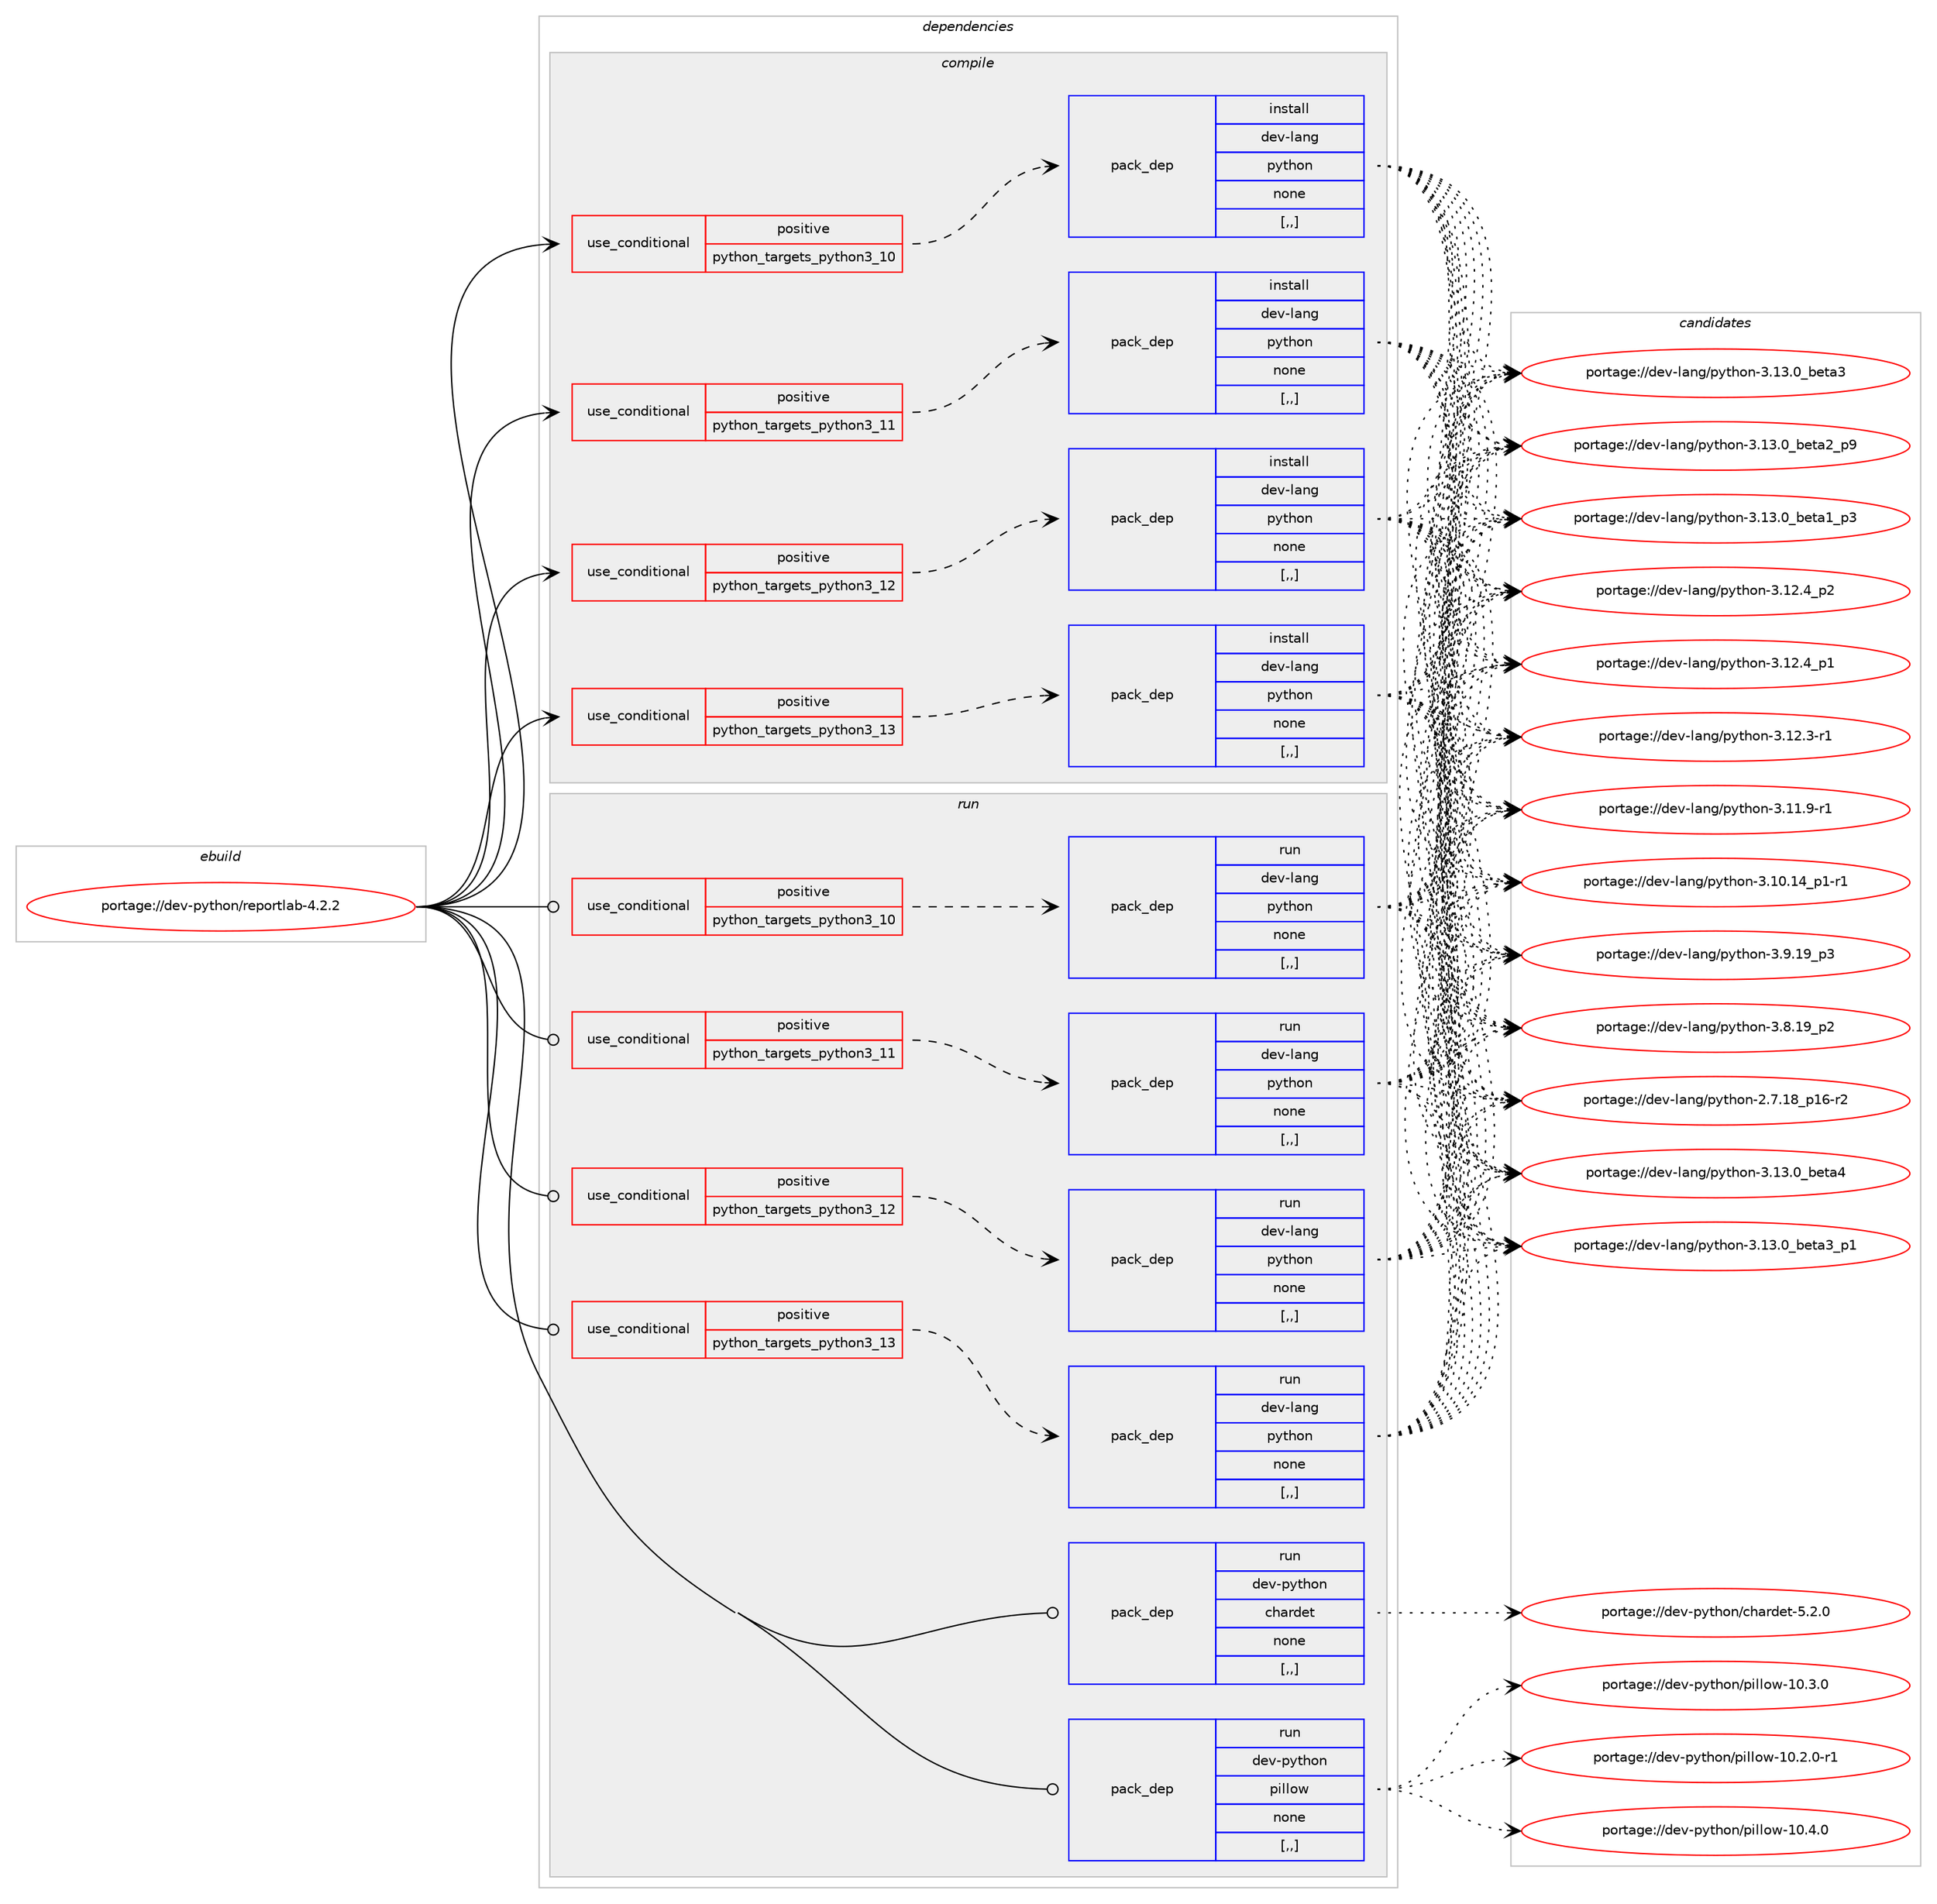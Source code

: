 digraph prolog {

# *************
# Graph options
# *************

newrank=true;
concentrate=true;
compound=true;
graph [rankdir=LR,fontname=Helvetica,fontsize=10,ranksep=1.5];#, ranksep=2.5, nodesep=0.2];
edge  [arrowhead=vee];
node  [fontname=Helvetica,fontsize=10];

# **********
# The ebuild
# **********

subgraph cluster_leftcol {
color=gray;
label=<<i>ebuild</i>>;
id [label="portage://dev-python/reportlab-4.2.2", color=red, width=4, href="../dev-python/reportlab-4.2.2.svg"];
}

# ****************
# The dependencies
# ****************

subgraph cluster_midcol {
color=gray;
label=<<i>dependencies</i>>;
subgraph cluster_compile {
fillcolor="#eeeeee";
style=filled;
label=<<i>compile</i>>;
subgraph cond39019 {
dependency162043 [label=<<TABLE BORDER="0" CELLBORDER="1" CELLSPACING="0" CELLPADDING="4"><TR><TD ROWSPAN="3" CELLPADDING="10">use_conditional</TD></TR><TR><TD>positive</TD></TR><TR><TD>python_targets_python3_10</TD></TR></TABLE>>, shape=none, color=red];
subgraph pack121752 {
dependency162044 [label=<<TABLE BORDER="0" CELLBORDER="1" CELLSPACING="0" CELLPADDING="4" WIDTH="220"><TR><TD ROWSPAN="6" CELLPADDING="30">pack_dep</TD></TR><TR><TD WIDTH="110">install</TD></TR><TR><TD>dev-lang</TD></TR><TR><TD>python</TD></TR><TR><TD>none</TD></TR><TR><TD>[,,]</TD></TR></TABLE>>, shape=none, color=blue];
}
dependency162043:e -> dependency162044:w [weight=20,style="dashed",arrowhead="vee"];
}
id:e -> dependency162043:w [weight=20,style="solid",arrowhead="vee"];
subgraph cond39020 {
dependency162045 [label=<<TABLE BORDER="0" CELLBORDER="1" CELLSPACING="0" CELLPADDING="4"><TR><TD ROWSPAN="3" CELLPADDING="10">use_conditional</TD></TR><TR><TD>positive</TD></TR><TR><TD>python_targets_python3_11</TD></TR></TABLE>>, shape=none, color=red];
subgraph pack121753 {
dependency162046 [label=<<TABLE BORDER="0" CELLBORDER="1" CELLSPACING="0" CELLPADDING="4" WIDTH="220"><TR><TD ROWSPAN="6" CELLPADDING="30">pack_dep</TD></TR><TR><TD WIDTH="110">install</TD></TR><TR><TD>dev-lang</TD></TR><TR><TD>python</TD></TR><TR><TD>none</TD></TR><TR><TD>[,,]</TD></TR></TABLE>>, shape=none, color=blue];
}
dependency162045:e -> dependency162046:w [weight=20,style="dashed",arrowhead="vee"];
}
id:e -> dependency162045:w [weight=20,style="solid",arrowhead="vee"];
subgraph cond39021 {
dependency162047 [label=<<TABLE BORDER="0" CELLBORDER="1" CELLSPACING="0" CELLPADDING="4"><TR><TD ROWSPAN="3" CELLPADDING="10">use_conditional</TD></TR><TR><TD>positive</TD></TR><TR><TD>python_targets_python3_12</TD></TR></TABLE>>, shape=none, color=red];
subgraph pack121754 {
dependency162048 [label=<<TABLE BORDER="0" CELLBORDER="1" CELLSPACING="0" CELLPADDING="4" WIDTH="220"><TR><TD ROWSPAN="6" CELLPADDING="30">pack_dep</TD></TR><TR><TD WIDTH="110">install</TD></TR><TR><TD>dev-lang</TD></TR><TR><TD>python</TD></TR><TR><TD>none</TD></TR><TR><TD>[,,]</TD></TR></TABLE>>, shape=none, color=blue];
}
dependency162047:e -> dependency162048:w [weight=20,style="dashed",arrowhead="vee"];
}
id:e -> dependency162047:w [weight=20,style="solid",arrowhead="vee"];
subgraph cond39022 {
dependency162049 [label=<<TABLE BORDER="0" CELLBORDER="1" CELLSPACING="0" CELLPADDING="4"><TR><TD ROWSPAN="3" CELLPADDING="10">use_conditional</TD></TR><TR><TD>positive</TD></TR><TR><TD>python_targets_python3_13</TD></TR></TABLE>>, shape=none, color=red];
subgraph pack121755 {
dependency162050 [label=<<TABLE BORDER="0" CELLBORDER="1" CELLSPACING="0" CELLPADDING="4" WIDTH="220"><TR><TD ROWSPAN="6" CELLPADDING="30">pack_dep</TD></TR><TR><TD WIDTH="110">install</TD></TR><TR><TD>dev-lang</TD></TR><TR><TD>python</TD></TR><TR><TD>none</TD></TR><TR><TD>[,,]</TD></TR></TABLE>>, shape=none, color=blue];
}
dependency162049:e -> dependency162050:w [weight=20,style="dashed",arrowhead="vee"];
}
id:e -> dependency162049:w [weight=20,style="solid",arrowhead="vee"];
}
subgraph cluster_compileandrun {
fillcolor="#eeeeee";
style=filled;
label=<<i>compile and run</i>>;
}
subgraph cluster_run {
fillcolor="#eeeeee";
style=filled;
label=<<i>run</i>>;
subgraph cond39023 {
dependency162051 [label=<<TABLE BORDER="0" CELLBORDER="1" CELLSPACING="0" CELLPADDING="4"><TR><TD ROWSPAN="3" CELLPADDING="10">use_conditional</TD></TR><TR><TD>positive</TD></TR><TR><TD>python_targets_python3_10</TD></TR></TABLE>>, shape=none, color=red];
subgraph pack121756 {
dependency162052 [label=<<TABLE BORDER="0" CELLBORDER="1" CELLSPACING="0" CELLPADDING="4" WIDTH="220"><TR><TD ROWSPAN="6" CELLPADDING="30">pack_dep</TD></TR><TR><TD WIDTH="110">run</TD></TR><TR><TD>dev-lang</TD></TR><TR><TD>python</TD></TR><TR><TD>none</TD></TR><TR><TD>[,,]</TD></TR></TABLE>>, shape=none, color=blue];
}
dependency162051:e -> dependency162052:w [weight=20,style="dashed",arrowhead="vee"];
}
id:e -> dependency162051:w [weight=20,style="solid",arrowhead="odot"];
subgraph cond39024 {
dependency162053 [label=<<TABLE BORDER="0" CELLBORDER="1" CELLSPACING="0" CELLPADDING="4"><TR><TD ROWSPAN="3" CELLPADDING="10">use_conditional</TD></TR><TR><TD>positive</TD></TR><TR><TD>python_targets_python3_11</TD></TR></TABLE>>, shape=none, color=red];
subgraph pack121757 {
dependency162054 [label=<<TABLE BORDER="0" CELLBORDER="1" CELLSPACING="0" CELLPADDING="4" WIDTH="220"><TR><TD ROWSPAN="6" CELLPADDING="30">pack_dep</TD></TR><TR><TD WIDTH="110">run</TD></TR><TR><TD>dev-lang</TD></TR><TR><TD>python</TD></TR><TR><TD>none</TD></TR><TR><TD>[,,]</TD></TR></TABLE>>, shape=none, color=blue];
}
dependency162053:e -> dependency162054:w [weight=20,style="dashed",arrowhead="vee"];
}
id:e -> dependency162053:w [weight=20,style="solid",arrowhead="odot"];
subgraph cond39025 {
dependency162055 [label=<<TABLE BORDER="0" CELLBORDER="1" CELLSPACING="0" CELLPADDING="4"><TR><TD ROWSPAN="3" CELLPADDING="10">use_conditional</TD></TR><TR><TD>positive</TD></TR><TR><TD>python_targets_python3_12</TD></TR></TABLE>>, shape=none, color=red];
subgraph pack121758 {
dependency162056 [label=<<TABLE BORDER="0" CELLBORDER="1" CELLSPACING="0" CELLPADDING="4" WIDTH="220"><TR><TD ROWSPAN="6" CELLPADDING="30">pack_dep</TD></TR><TR><TD WIDTH="110">run</TD></TR><TR><TD>dev-lang</TD></TR><TR><TD>python</TD></TR><TR><TD>none</TD></TR><TR><TD>[,,]</TD></TR></TABLE>>, shape=none, color=blue];
}
dependency162055:e -> dependency162056:w [weight=20,style="dashed",arrowhead="vee"];
}
id:e -> dependency162055:w [weight=20,style="solid",arrowhead="odot"];
subgraph cond39026 {
dependency162057 [label=<<TABLE BORDER="0" CELLBORDER="1" CELLSPACING="0" CELLPADDING="4"><TR><TD ROWSPAN="3" CELLPADDING="10">use_conditional</TD></TR><TR><TD>positive</TD></TR><TR><TD>python_targets_python3_13</TD></TR></TABLE>>, shape=none, color=red];
subgraph pack121759 {
dependency162058 [label=<<TABLE BORDER="0" CELLBORDER="1" CELLSPACING="0" CELLPADDING="4" WIDTH="220"><TR><TD ROWSPAN="6" CELLPADDING="30">pack_dep</TD></TR><TR><TD WIDTH="110">run</TD></TR><TR><TD>dev-lang</TD></TR><TR><TD>python</TD></TR><TR><TD>none</TD></TR><TR><TD>[,,]</TD></TR></TABLE>>, shape=none, color=blue];
}
dependency162057:e -> dependency162058:w [weight=20,style="dashed",arrowhead="vee"];
}
id:e -> dependency162057:w [weight=20,style="solid",arrowhead="odot"];
subgraph pack121760 {
dependency162059 [label=<<TABLE BORDER="0" CELLBORDER="1" CELLSPACING="0" CELLPADDING="4" WIDTH="220"><TR><TD ROWSPAN="6" CELLPADDING="30">pack_dep</TD></TR><TR><TD WIDTH="110">run</TD></TR><TR><TD>dev-python</TD></TR><TR><TD>chardet</TD></TR><TR><TD>none</TD></TR><TR><TD>[,,]</TD></TR></TABLE>>, shape=none, color=blue];
}
id:e -> dependency162059:w [weight=20,style="solid",arrowhead="odot"];
subgraph pack121761 {
dependency162060 [label=<<TABLE BORDER="0" CELLBORDER="1" CELLSPACING="0" CELLPADDING="4" WIDTH="220"><TR><TD ROWSPAN="6" CELLPADDING="30">pack_dep</TD></TR><TR><TD WIDTH="110">run</TD></TR><TR><TD>dev-python</TD></TR><TR><TD>pillow</TD></TR><TR><TD>none</TD></TR><TR><TD>[,,]</TD></TR></TABLE>>, shape=none, color=blue];
}
id:e -> dependency162060:w [weight=20,style="solid",arrowhead="odot"];
}
}

# **************
# The candidates
# **************

subgraph cluster_choices {
rank=same;
color=gray;
label=<<i>candidates</i>>;

subgraph choice121752 {
color=black;
nodesep=1;
choice1001011184510897110103471121211161041111104551464951464895981011169752 [label="portage://dev-lang/python-3.13.0_beta4", color=red, width=4,href="../dev-lang/python-3.13.0_beta4.svg"];
choice10010111845108971101034711212111610411111045514649514648959810111697519511249 [label="portage://dev-lang/python-3.13.0_beta3_p1", color=red, width=4,href="../dev-lang/python-3.13.0_beta3_p1.svg"];
choice1001011184510897110103471121211161041111104551464951464895981011169751 [label="portage://dev-lang/python-3.13.0_beta3", color=red, width=4,href="../dev-lang/python-3.13.0_beta3.svg"];
choice10010111845108971101034711212111610411111045514649514648959810111697509511257 [label="portage://dev-lang/python-3.13.0_beta2_p9", color=red, width=4,href="../dev-lang/python-3.13.0_beta2_p9.svg"];
choice10010111845108971101034711212111610411111045514649514648959810111697499511251 [label="portage://dev-lang/python-3.13.0_beta1_p3", color=red, width=4,href="../dev-lang/python-3.13.0_beta1_p3.svg"];
choice100101118451089711010347112121116104111110455146495046529511250 [label="portage://dev-lang/python-3.12.4_p2", color=red, width=4,href="../dev-lang/python-3.12.4_p2.svg"];
choice100101118451089711010347112121116104111110455146495046529511249 [label="portage://dev-lang/python-3.12.4_p1", color=red, width=4,href="../dev-lang/python-3.12.4_p1.svg"];
choice100101118451089711010347112121116104111110455146495046514511449 [label="portage://dev-lang/python-3.12.3-r1", color=red, width=4,href="../dev-lang/python-3.12.3-r1.svg"];
choice100101118451089711010347112121116104111110455146494946574511449 [label="portage://dev-lang/python-3.11.9-r1", color=red, width=4,href="../dev-lang/python-3.11.9-r1.svg"];
choice100101118451089711010347112121116104111110455146494846495295112494511449 [label="portage://dev-lang/python-3.10.14_p1-r1", color=red, width=4,href="../dev-lang/python-3.10.14_p1-r1.svg"];
choice100101118451089711010347112121116104111110455146574649579511251 [label="portage://dev-lang/python-3.9.19_p3", color=red, width=4,href="../dev-lang/python-3.9.19_p3.svg"];
choice100101118451089711010347112121116104111110455146564649579511250 [label="portage://dev-lang/python-3.8.19_p2", color=red, width=4,href="../dev-lang/python-3.8.19_p2.svg"];
choice100101118451089711010347112121116104111110455046554649569511249544511450 [label="portage://dev-lang/python-2.7.18_p16-r2", color=red, width=4,href="../dev-lang/python-2.7.18_p16-r2.svg"];
dependency162044:e -> choice1001011184510897110103471121211161041111104551464951464895981011169752:w [style=dotted,weight="100"];
dependency162044:e -> choice10010111845108971101034711212111610411111045514649514648959810111697519511249:w [style=dotted,weight="100"];
dependency162044:e -> choice1001011184510897110103471121211161041111104551464951464895981011169751:w [style=dotted,weight="100"];
dependency162044:e -> choice10010111845108971101034711212111610411111045514649514648959810111697509511257:w [style=dotted,weight="100"];
dependency162044:e -> choice10010111845108971101034711212111610411111045514649514648959810111697499511251:w [style=dotted,weight="100"];
dependency162044:e -> choice100101118451089711010347112121116104111110455146495046529511250:w [style=dotted,weight="100"];
dependency162044:e -> choice100101118451089711010347112121116104111110455146495046529511249:w [style=dotted,weight="100"];
dependency162044:e -> choice100101118451089711010347112121116104111110455146495046514511449:w [style=dotted,weight="100"];
dependency162044:e -> choice100101118451089711010347112121116104111110455146494946574511449:w [style=dotted,weight="100"];
dependency162044:e -> choice100101118451089711010347112121116104111110455146494846495295112494511449:w [style=dotted,weight="100"];
dependency162044:e -> choice100101118451089711010347112121116104111110455146574649579511251:w [style=dotted,weight="100"];
dependency162044:e -> choice100101118451089711010347112121116104111110455146564649579511250:w [style=dotted,weight="100"];
dependency162044:e -> choice100101118451089711010347112121116104111110455046554649569511249544511450:w [style=dotted,weight="100"];
}
subgraph choice121753 {
color=black;
nodesep=1;
choice1001011184510897110103471121211161041111104551464951464895981011169752 [label="portage://dev-lang/python-3.13.0_beta4", color=red, width=4,href="../dev-lang/python-3.13.0_beta4.svg"];
choice10010111845108971101034711212111610411111045514649514648959810111697519511249 [label="portage://dev-lang/python-3.13.0_beta3_p1", color=red, width=4,href="../dev-lang/python-3.13.0_beta3_p1.svg"];
choice1001011184510897110103471121211161041111104551464951464895981011169751 [label="portage://dev-lang/python-3.13.0_beta3", color=red, width=4,href="../dev-lang/python-3.13.0_beta3.svg"];
choice10010111845108971101034711212111610411111045514649514648959810111697509511257 [label="portage://dev-lang/python-3.13.0_beta2_p9", color=red, width=4,href="../dev-lang/python-3.13.0_beta2_p9.svg"];
choice10010111845108971101034711212111610411111045514649514648959810111697499511251 [label="portage://dev-lang/python-3.13.0_beta1_p3", color=red, width=4,href="../dev-lang/python-3.13.0_beta1_p3.svg"];
choice100101118451089711010347112121116104111110455146495046529511250 [label="portage://dev-lang/python-3.12.4_p2", color=red, width=4,href="../dev-lang/python-3.12.4_p2.svg"];
choice100101118451089711010347112121116104111110455146495046529511249 [label="portage://dev-lang/python-3.12.4_p1", color=red, width=4,href="../dev-lang/python-3.12.4_p1.svg"];
choice100101118451089711010347112121116104111110455146495046514511449 [label="portage://dev-lang/python-3.12.3-r1", color=red, width=4,href="../dev-lang/python-3.12.3-r1.svg"];
choice100101118451089711010347112121116104111110455146494946574511449 [label="portage://dev-lang/python-3.11.9-r1", color=red, width=4,href="../dev-lang/python-3.11.9-r1.svg"];
choice100101118451089711010347112121116104111110455146494846495295112494511449 [label="portage://dev-lang/python-3.10.14_p1-r1", color=red, width=4,href="../dev-lang/python-3.10.14_p1-r1.svg"];
choice100101118451089711010347112121116104111110455146574649579511251 [label="portage://dev-lang/python-3.9.19_p3", color=red, width=4,href="../dev-lang/python-3.9.19_p3.svg"];
choice100101118451089711010347112121116104111110455146564649579511250 [label="portage://dev-lang/python-3.8.19_p2", color=red, width=4,href="../dev-lang/python-3.8.19_p2.svg"];
choice100101118451089711010347112121116104111110455046554649569511249544511450 [label="portage://dev-lang/python-2.7.18_p16-r2", color=red, width=4,href="../dev-lang/python-2.7.18_p16-r2.svg"];
dependency162046:e -> choice1001011184510897110103471121211161041111104551464951464895981011169752:w [style=dotted,weight="100"];
dependency162046:e -> choice10010111845108971101034711212111610411111045514649514648959810111697519511249:w [style=dotted,weight="100"];
dependency162046:e -> choice1001011184510897110103471121211161041111104551464951464895981011169751:w [style=dotted,weight="100"];
dependency162046:e -> choice10010111845108971101034711212111610411111045514649514648959810111697509511257:w [style=dotted,weight="100"];
dependency162046:e -> choice10010111845108971101034711212111610411111045514649514648959810111697499511251:w [style=dotted,weight="100"];
dependency162046:e -> choice100101118451089711010347112121116104111110455146495046529511250:w [style=dotted,weight="100"];
dependency162046:e -> choice100101118451089711010347112121116104111110455146495046529511249:w [style=dotted,weight="100"];
dependency162046:e -> choice100101118451089711010347112121116104111110455146495046514511449:w [style=dotted,weight="100"];
dependency162046:e -> choice100101118451089711010347112121116104111110455146494946574511449:w [style=dotted,weight="100"];
dependency162046:e -> choice100101118451089711010347112121116104111110455146494846495295112494511449:w [style=dotted,weight="100"];
dependency162046:e -> choice100101118451089711010347112121116104111110455146574649579511251:w [style=dotted,weight="100"];
dependency162046:e -> choice100101118451089711010347112121116104111110455146564649579511250:w [style=dotted,weight="100"];
dependency162046:e -> choice100101118451089711010347112121116104111110455046554649569511249544511450:w [style=dotted,weight="100"];
}
subgraph choice121754 {
color=black;
nodesep=1;
choice1001011184510897110103471121211161041111104551464951464895981011169752 [label="portage://dev-lang/python-3.13.0_beta4", color=red, width=4,href="../dev-lang/python-3.13.0_beta4.svg"];
choice10010111845108971101034711212111610411111045514649514648959810111697519511249 [label="portage://dev-lang/python-3.13.0_beta3_p1", color=red, width=4,href="../dev-lang/python-3.13.0_beta3_p1.svg"];
choice1001011184510897110103471121211161041111104551464951464895981011169751 [label="portage://dev-lang/python-3.13.0_beta3", color=red, width=4,href="../dev-lang/python-3.13.0_beta3.svg"];
choice10010111845108971101034711212111610411111045514649514648959810111697509511257 [label="portage://dev-lang/python-3.13.0_beta2_p9", color=red, width=4,href="../dev-lang/python-3.13.0_beta2_p9.svg"];
choice10010111845108971101034711212111610411111045514649514648959810111697499511251 [label="portage://dev-lang/python-3.13.0_beta1_p3", color=red, width=4,href="../dev-lang/python-3.13.0_beta1_p3.svg"];
choice100101118451089711010347112121116104111110455146495046529511250 [label="portage://dev-lang/python-3.12.4_p2", color=red, width=4,href="../dev-lang/python-3.12.4_p2.svg"];
choice100101118451089711010347112121116104111110455146495046529511249 [label="portage://dev-lang/python-3.12.4_p1", color=red, width=4,href="../dev-lang/python-3.12.4_p1.svg"];
choice100101118451089711010347112121116104111110455146495046514511449 [label="portage://dev-lang/python-3.12.3-r1", color=red, width=4,href="../dev-lang/python-3.12.3-r1.svg"];
choice100101118451089711010347112121116104111110455146494946574511449 [label="portage://dev-lang/python-3.11.9-r1", color=red, width=4,href="../dev-lang/python-3.11.9-r1.svg"];
choice100101118451089711010347112121116104111110455146494846495295112494511449 [label="portage://dev-lang/python-3.10.14_p1-r1", color=red, width=4,href="../dev-lang/python-3.10.14_p1-r1.svg"];
choice100101118451089711010347112121116104111110455146574649579511251 [label="portage://dev-lang/python-3.9.19_p3", color=red, width=4,href="../dev-lang/python-3.9.19_p3.svg"];
choice100101118451089711010347112121116104111110455146564649579511250 [label="portage://dev-lang/python-3.8.19_p2", color=red, width=4,href="../dev-lang/python-3.8.19_p2.svg"];
choice100101118451089711010347112121116104111110455046554649569511249544511450 [label="portage://dev-lang/python-2.7.18_p16-r2", color=red, width=4,href="../dev-lang/python-2.7.18_p16-r2.svg"];
dependency162048:e -> choice1001011184510897110103471121211161041111104551464951464895981011169752:w [style=dotted,weight="100"];
dependency162048:e -> choice10010111845108971101034711212111610411111045514649514648959810111697519511249:w [style=dotted,weight="100"];
dependency162048:e -> choice1001011184510897110103471121211161041111104551464951464895981011169751:w [style=dotted,weight="100"];
dependency162048:e -> choice10010111845108971101034711212111610411111045514649514648959810111697509511257:w [style=dotted,weight="100"];
dependency162048:e -> choice10010111845108971101034711212111610411111045514649514648959810111697499511251:w [style=dotted,weight="100"];
dependency162048:e -> choice100101118451089711010347112121116104111110455146495046529511250:w [style=dotted,weight="100"];
dependency162048:e -> choice100101118451089711010347112121116104111110455146495046529511249:w [style=dotted,weight="100"];
dependency162048:e -> choice100101118451089711010347112121116104111110455146495046514511449:w [style=dotted,weight="100"];
dependency162048:e -> choice100101118451089711010347112121116104111110455146494946574511449:w [style=dotted,weight="100"];
dependency162048:e -> choice100101118451089711010347112121116104111110455146494846495295112494511449:w [style=dotted,weight="100"];
dependency162048:e -> choice100101118451089711010347112121116104111110455146574649579511251:w [style=dotted,weight="100"];
dependency162048:e -> choice100101118451089711010347112121116104111110455146564649579511250:w [style=dotted,weight="100"];
dependency162048:e -> choice100101118451089711010347112121116104111110455046554649569511249544511450:w [style=dotted,weight="100"];
}
subgraph choice121755 {
color=black;
nodesep=1;
choice1001011184510897110103471121211161041111104551464951464895981011169752 [label="portage://dev-lang/python-3.13.0_beta4", color=red, width=4,href="../dev-lang/python-3.13.0_beta4.svg"];
choice10010111845108971101034711212111610411111045514649514648959810111697519511249 [label="portage://dev-lang/python-3.13.0_beta3_p1", color=red, width=4,href="../dev-lang/python-3.13.0_beta3_p1.svg"];
choice1001011184510897110103471121211161041111104551464951464895981011169751 [label="portage://dev-lang/python-3.13.0_beta3", color=red, width=4,href="../dev-lang/python-3.13.0_beta3.svg"];
choice10010111845108971101034711212111610411111045514649514648959810111697509511257 [label="portage://dev-lang/python-3.13.0_beta2_p9", color=red, width=4,href="../dev-lang/python-3.13.0_beta2_p9.svg"];
choice10010111845108971101034711212111610411111045514649514648959810111697499511251 [label="portage://dev-lang/python-3.13.0_beta1_p3", color=red, width=4,href="../dev-lang/python-3.13.0_beta1_p3.svg"];
choice100101118451089711010347112121116104111110455146495046529511250 [label="portage://dev-lang/python-3.12.4_p2", color=red, width=4,href="../dev-lang/python-3.12.4_p2.svg"];
choice100101118451089711010347112121116104111110455146495046529511249 [label="portage://dev-lang/python-3.12.4_p1", color=red, width=4,href="../dev-lang/python-3.12.4_p1.svg"];
choice100101118451089711010347112121116104111110455146495046514511449 [label="portage://dev-lang/python-3.12.3-r1", color=red, width=4,href="../dev-lang/python-3.12.3-r1.svg"];
choice100101118451089711010347112121116104111110455146494946574511449 [label="portage://dev-lang/python-3.11.9-r1", color=red, width=4,href="../dev-lang/python-3.11.9-r1.svg"];
choice100101118451089711010347112121116104111110455146494846495295112494511449 [label="portage://dev-lang/python-3.10.14_p1-r1", color=red, width=4,href="../dev-lang/python-3.10.14_p1-r1.svg"];
choice100101118451089711010347112121116104111110455146574649579511251 [label="portage://dev-lang/python-3.9.19_p3", color=red, width=4,href="../dev-lang/python-3.9.19_p3.svg"];
choice100101118451089711010347112121116104111110455146564649579511250 [label="portage://dev-lang/python-3.8.19_p2", color=red, width=4,href="../dev-lang/python-3.8.19_p2.svg"];
choice100101118451089711010347112121116104111110455046554649569511249544511450 [label="portage://dev-lang/python-2.7.18_p16-r2", color=red, width=4,href="../dev-lang/python-2.7.18_p16-r2.svg"];
dependency162050:e -> choice1001011184510897110103471121211161041111104551464951464895981011169752:w [style=dotted,weight="100"];
dependency162050:e -> choice10010111845108971101034711212111610411111045514649514648959810111697519511249:w [style=dotted,weight="100"];
dependency162050:e -> choice1001011184510897110103471121211161041111104551464951464895981011169751:w [style=dotted,weight="100"];
dependency162050:e -> choice10010111845108971101034711212111610411111045514649514648959810111697509511257:w [style=dotted,weight="100"];
dependency162050:e -> choice10010111845108971101034711212111610411111045514649514648959810111697499511251:w [style=dotted,weight="100"];
dependency162050:e -> choice100101118451089711010347112121116104111110455146495046529511250:w [style=dotted,weight="100"];
dependency162050:e -> choice100101118451089711010347112121116104111110455146495046529511249:w [style=dotted,weight="100"];
dependency162050:e -> choice100101118451089711010347112121116104111110455146495046514511449:w [style=dotted,weight="100"];
dependency162050:e -> choice100101118451089711010347112121116104111110455146494946574511449:w [style=dotted,weight="100"];
dependency162050:e -> choice100101118451089711010347112121116104111110455146494846495295112494511449:w [style=dotted,weight="100"];
dependency162050:e -> choice100101118451089711010347112121116104111110455146574649579511251:w [style=dotted,weight="100"];
dependency162050:e -> choice100101118451089711010347112121116104111110455146564649579511250:w [style=dotted,weight="100"];
dependency162050:e -> choice100101118451089711010347112121116104111110455046554649569511249544511450:w [style=dotted,weight="100"];
}
subgraph choice121756 {
color=black;
nodesep=1;
choice1001011184510897110103471121211161041111104551464951464895981011169752 [label="portage://dev-lang/python-3.13.0_beta4", color=red, width=4,href="../dev-lang/python-3.13.0_beta4.svg"];
choice10010111845108971101034711212111610411111045514649514648959810111697519511249 [label="portage://dev-lang/python-3.13.0_beta3_p1", color=red, width=4,href="../dev-lang/python-3.13.0_beta3_p1.svg"];
choice1001011184510897110103471121211161041111104551464951464895981011169751 [label="portage://dev-lang/python-3.13.0_beta3", color=red, width=4,href="../dev-lang/python-3.13.0_beta3.svg"];
choice10010111845108971101034711212111610411111045514649514648959810111697509511257 [label="portage://dev-lang/python-3.13.0_beta2_p9", color=red, width=4,href="../dev-lang/python-3.13.0_beta2_p9.svg"];
choice10010111845108971101034711212111610411111045514649514648959810111697499511251 [label="portage://dev-lang/python-3.13.0_beta1_p3", color=red, width=4,href="../dev-lang/python-3.13.0_beta1_p3.svg"];
choice100101118451089711010347112121116104111110455146495046529511250 [label="portage://dev-lang/python-3.12.4_p2", color=red, width=4,href="../dev-lang/python-3.12.4_p2.svg"];
choice100101118451089711010347112121116104111110455146495046529511249 [label="portage://dev-lang/python-3.12.4_p1", color=red, width=4,href="../dev-lang/python-3.12.4_p1.svg"];
choice100101118451089711010347112121116104111110455146495046514511449 [label="portage://dev-lang/python-3.12.3-r1", color=red, width=4,href="../dev-lang/python-3.12.3-r1.svg"];
choice100101118451089711010347112121116104111110455146494946574511449 [label="portage://dev-lang/python-3.11.9-r1", color=red, width=4,href="../dev-lang/python-3.11.9-r1.svg"];
choice100101118451089711010347112121116104111110455146494846495295112494511449 [label="portage://dev-lang/python-3.10.14_p1-r1", color=red, width=4,href="../dev-lang/python-3.10.14_p1-r1.svg"];
choice100101118451089711010347112121116104111110455146574649579511251 [label="portage://dev-lang/python-3.9.19_p3", color=red, width=4,href="../dev-lang/python-3.9.19_p3.svg"];
choice100101118451089711010347112121116104111110455146564649579511250 [label="portage://dev-lang/python-3.8.19_p2", color=red, width=4,href="../dev-lang/python-3.8.19_p2.svg"];
choice100101118451089711010347112121116104111110455046554649569511249544511450 [label="portage://dev-lang/python-2.7.18_p16-r2", color=red, width=4,href="../dev-lang/python-2.7.18_p16-r2.svg"];
dependency162052:e -> choice1001011184510897110103471121211161041111104551464951464895981011169752:w [style=dotted,weight="100"];
dependency162052:e -> choice10010111845108971101034711212111610411111045514649514648959810111697519511249:w [style=dotted,weight="100"];
dependency162052:e -> choice1001011184510897110103471121211161041111104551464951464895981011169751:w [style=dotted,weight="100"];
dependency162052:e -> choice10010111845108971101034711212111610411111045514649514648959810111697509511257:w [style=dotted,weight="100"];
dependency162052:e -> choice10010111845108971101034711212111610411111045514649514648959810111697499511251:w [style=dotted,weight="100"];
dependency162052:e -> choice100101118451089711010347112121116104111110455146495046529511250:w [style=dotted,weight="100"];
dependency162052:e -> choice100101118451089711010347112121116104111110455146495046529511249:w [style=dotted,weight="100"];
dependency162052:e -> choice100101118451089711010347112121116104111110455146495046514511449:w [style=dotted,weight="100"];
dependency162052:e -> choice100101118451089711010347112121116104111110455146494946574511449:w [style=dotted,weight="100"];
dependency162052:e -> choice100101118451089711010347112121116104111110455146494846495295112494511449:w [style=dotted,weight="100"];
dependency162052:e -> choice100101118451089711010347112121116104111110455146574649579511251:w [style=dotted,weight="100"];
dependency162052:e -> choice100101118451089711010347112121116104111110455146564649579511250:w [style=dotted,weight="100"];
dependency162052:e -> choice100101118451089711010347112121116104111110455046554649569511249544511450:w [style=dotted,weight="100"];
}
subgraph choice121757 {
color=black;
nodesep=1;
choice1001011184510897110103471121211161041111104551464951464895981011169752 [label="portage://dev-lang/python-3.13.0_beta4", color=red, width=4,href="../dev-lang/python-3.13.0_beta4.svg"];
choice10010111845108971101034711212111610411111045514649514648959810111697519511249 [label="portage://dev-lang/python-3.13.0_beta3_p1", color=red, width=4,href="../dev-lang/python-3.13.0_beta3_p1.svg"];
choice1001011184510897110103471121211161041111104551464951464895981011169751 [label="portage://dev-lang/python-3.13.0_beta3", color=red, width=4,href="../dev-lang/python-3.13.0_beta3.svg"];
choice10010111845108971101034711212111610411111045514649514648959810111697509511257 [label="portage://dev-lang/python-3.13.0_beta2_p9", color=red, width=4,href="../dev-lang/python-3.13.0_beta2_p9.svg"];
choice10010111845108971101034711212111610411111045514649514648959810111697499511251 [label="portage://dev-lang/python-3.13.0_beta1_p3", color=red, width=4,href="../dev-lang/python-3.13.0_beta1_p3.svg"];
choice100101118451089711010347112121116104111110455146495046529511250 [label="portage://dev-lang/python-3.12.4_p2", color=red, width=4,href="../dev-lang/python-3.12.4_p2.svg"];
choice100101118451089711010347112121116104111110455146495046529511249 [label="portage://dev-lang/python-3.12.4_p1", color=red, width=4,href="../dev-lang/python-3.12.4_p1.svg"];
choice100101118451089711010347112121116104111110455146495046514511449 [label="portage://dev-lang/python-3.12.3-r1", color=red, width=4,href="../dev-lang/python-3.12.3-r1.svg"];
choice100101118451089711010347112121116104111110455146494946574511449 [label="portage://dev-lang/python-3.11.9-r1", color=red, width=4,href="../dev-lang/python-3.11.9-r1.svg"];
choice100101118451089711010347112121116104111110455146494846495295112494511449 [label="portage://dev-lang/python-3.10.14_p1-r1", color=red, width=4,href="../dev-lang/python-3.10.14_p1-r1.svg"];
choice100101118451089711010347112121116104111110455146574649579511251 [label="portage://dev-lang/python-3.9.19_p3", color=red, width=4,href="../dev-lang/python-3.9.19_p3.svg"];
choice100101118451089711010347112121116104111110455146564649579511250 [label="portage://dev-lang/python-3.8.19_p2", color=red, width=4,href="../dev-lang/python-3.8.19_p2.svg"];
choice100101118451089711010347112121116104111110455046554649569511249544511450 [label="portage://dev-lang/python-2.7.18_p16-r2", color=red, width=4,href="../dev-lang/python-2.7.18_p16-r2.svg"];
dependency162054:e -> choice1001011184510897110103471121211161041111104551464951464895981011169752:w [style=dotted,weight="100"];
dependency162054:e -> choice10010111845108971101034711212111610411111045514649514648959810111697519511249:w [style=dotted,weight="100"];
dependency162054:e -> choice1001011184510897110103471121211161041111104551464951464895981011169751:w [style=dotted,weight="100"];
dependency162054:e -> choice10010111845108971101034711212111610411111045514649514648959810111697509511257:w [style=dotted,weight="100"];
dependency162054:e -> choice10010111845108971101034711212111610411111045514649514648959810111697499511251:w [style=dotted,weight="100"];
dependency162054:e -> choice100101118451089711010347112121116104111110455146495046529511250:w [style=dotted,weight="100"];
dependency162054:e -> choice100101118451089711010347112121116104111110455146495046529511249:w [style=dotted,weight="100"];
dependency162054:e -> choice100101118451089711010347112121116104111110455146495046514511449:w [style=dotted,weight="100"];
dependency162054:e -> choice100101118451089711010347112121116104111110455146494946574511449:w [style=dotted,weight="100"];
dependency162054:e -> choice100101118451089711010347112121116104111110455146494846495295112494511449:w [style=dotted,weight="100"];
dependency162054:e -> choice100101118451089711010347112121116104111110455146574649579511251:w [style=dotted,weight="100"];
dependency162054:e -> choice100101118451089711010347112121116104111110455146564649579511250:w [style=dotted,weight="100"];
dependency162054:e -> choice100101118451089711010347112121116104111110455046554649569511249544511450:w [style=dotted,weight="100"];
}
subgraph choice121758 {
color=black;
nodesep=1;
choice1001011184510897110103471121211161041111104551464951464895981011169752 [label="portage://dev-lang/python-3.13.0_beta4", color=red, width=4,href="../dev-lang/python-3.13.0_beta4.svg"];
choice10010111845108971101034711212111610411111045514649514648959810111697519511249 [label="portage://dev-lang/python-3.13.0_beta3_p1", color=red, width=4,href="../dev-lang/python-3.13.0_beta3_p1.svg"];
choice1001011184510897110103471121211161041111104551464951464895981011169751 [label="portage://dev-lang/python-3.13.0_beta3", color=red, width=4,href="../dev-lang/python-3.13.0_beta3.svg"];
choice10010111845108971101034711212111610411111045514649514648959810111697509511257 [label="portage://dev-lang/python-3.13.0_beta2_p9", color=red, width=4,href="../dev-lang/python-3.13.0_beta2_p9.svg"];
choice10010111845108971101034711212111610411111045514649514648959810111697499511251 [label="portage://dev-lang/python-3.13.0_beta1_p3", color=red, width=4,href="../dev-lang/python-3.13.0_beta1_p3.svg"];
choice100101118451089711010347112121116104111110455146495046529511250 [label="portage://dev-lang/python-3.12.4_p2", color=red, width=4,href="../dev-lang/python-3.12.4_p2.svg"];
choice100101118451089711010347112121116104111110455146495046529511249 [label="portage://dev-lang/python-3.12.4_p1", color=red, width=4,href="../dev-lang/python-3.12.4_p1.svg"];
choice100101118451089711010347112121116104111110455146495046514511449 [label="portage://dev-lang/python-3.12.3-r1", color=red, width=4,href="../dev-lang/python-3.12.3-r1.svg"];
choice100101118451089711010347112121116104111110455146494946574511449 [label="portage://dev-lang/python-3.11.9-r1", color=red, width=4,href="../dev-lang/python-3.11.9-r1.svg"];
choice100101118451089711010347112121116104111110455146494846495295112494511449 [label="portage://dev-lang/python-3.10.14_p1-r1", color=red, width=4,href="../dev-lang/python-3.10.14_p1-r1.svg"];
choice100101118451089711010347112121116104111110455146574649579511251 [label="portage://dev-lang/python-3.9.19_p3", color=red, width=4,href="../dev-lang/python-3.9.19_p3.svg"];
choice100101118451089711010347112121116104111110455146564649579511250 [label="portage://dev-lang/python-3.8.19_p2", color=red, width=4,href="../dev-lang/python-3.8.19_p2.svg"];
choice100101118451089711010347112121116104111110455046554649569511249544511450 [label="portage://dev-lang/python-2.7.18_p16-r2", color=red, width=4,href="../dev-lang/python-2.7.18_p16-r2.svg"];
dependency162056:e -> choice1001011184510897110103471121211161041111104551464951464895981011169752:w [style=dotted,weight="100"];
dependency162056:e -> choice10010111845108971101034711212111610411111045514649514648959810111697519511249:w [style=dotted,weight="100"];
dependency162056:e -> choice1001011184510897110103471121211161041111104551464951464895981011169751:w [style=dotted,weight="100"];
dependency162056:e -> choice10010111845108971101034711212111610411111045514649514648959810111697509511257:w [style=dotted,weight="100"];
dependency162056:e -> choice10010111845108971101034711212111610411111045514649514648959810111697499511251:w [style=dotted,weight="100"];
dependency162056:e -> choice100101118451089711010347112121116104111110455146495046529511250:w [style=dotted,weight="100"];
dependency162056:e -> choice100101118451089711010347112121116104111110455146495046529511249:w [style=dotted,weight="100"];
dependency162056:e -> choice100101118451089711010347112121116104111110455146495046514511449:w [style=dotted,weight="100"];
dependency162056:e -> choice100101118451089711010347112121116104111110455146494946574511449:w [style=dotted,weight="100"];
dependency162056:e -> choice100101118451089711010347112121116104111110455146494846495295112494511449:w [style=dotted,weight="100"];
dependency162056:e -> choice100101118451089711010347112121116104111110455146574649579511251:w [style=dotted,weight="100"];
dependency162056:e -> choice100101118451089711010347112121116104111110455146564649579511250:w [style=dotted,weight="100"];
dependency162056:e -> choice100101118451089711010347112121116104111110455046554649569511249544511450:w [style=dotted,weight="100"];
}
subgraph choice121759 {
color=black;
nodesep=1;
choice1001011184510897110103471121211161041111104551464951464895981011169752 [label="portage://dev-lang/python-3.13.0_beta4", color=red, width=4,href="../dev-lang/python-3.13.0_beta4.svg"];
choice10010111845108971101034711212111610411111045514649514648959810111697519511249 [label="portage://dev-lang/python-3.13.0_beta3_p1", color=red, width=4,href="../dev-lang/python-3.13.0_beta3_p1.svg"];
choice1001011184510897110103471121211161041111104551464951464895981011169751 [label="portage://dev-lang/python-3.13.0_beta3", color=red, width=4,href="../dev-lang/python-3.13.0_beta3.svg"];
choice10010111845108971101034711212111610411111045514649514648959810111697509511257 [label="portage://dev-lang/python-3.13.0_beta2_p9", color=red, width=4,href="../dev-lang/python-3.13.0_beta2_p9.svg"];
choice10010111845108971101034711212111610411111045514649514648959810111697499511251 [label="portage://dev-lang/python-3.13.0_beta1_p3", color=red, width=4,href="../dev-lang/python-3.13.0_beta1_p3.svg"];
choice100101118451089711010347112121116104111110455146495046529511250 [label="portage://dev-lang/python-3.12.4_p2", color=red, width=4,href="../dev-lang/python-3.12.4_p2.svg"];
choice100101118451089711010347112121116104111110455146495046529511249 [label="portage://dev-lang/python-3.12.4_p1", color=red, width=4,href="../dev-lang/python-3.12.4_p1.svg"];
choice100101118451089711010347112121116104111110455146495046514511449 [label="portage://dev-lang/python-3.12.3-r1", color=red, width=4,href="../dev-lang/python-3.12.3-r1.svg"];
choice100101118451089711010347112121116104111110455146494946574511449 [label="portage://dev-lang/python-3.11.9-r1", color=red, width=4,href="../dev-lang/python-3.11.9-r1.svg"];
choice100101118451089711010347112121116104111110455146494846495295112494511449 [label="portage://dev-lang/python-3.10.14_p1-r1", color=red, width=4,href="../dev-lang/python-3.10.14_p1-r1.svg"];
choice100101118451089711010347112121116104111110455146574649579511251 [label="portage://dev-lang/python-3.9.19_p3", color=red, width=4,href="../dev-lang/python-3.9.19_p3.svg"];
choice100101118451089711010347112121116104111110455146564649579511250 [label="portage://dev-lang/python-3.8.19_p2", color=red, width=4,href="../dev-lang/python-3.8.19_p2.svg"];
choice100101118451089711010347112121116104111110455046554649569511249544511450 [label="portage://dev-lang/python-2.7.18_p16-r2", color=red, width=4,href="../dev-lang/python-2.7.18_p16-r2.svg"];
dependency162058:e -> choice1001011184510897110103471121211161041111104551464951464895981011169752:w [style=dotted,weight="100"];
dependency162058:e -> choice10010111845108971101034711212111610411111045514649514648959810111697519511249:w [style=dotted,weight="100"];
dependency162058:e -> choice1001011184510897110103471121211161041111104551464951464895981011169751:w [style=dotted,weight="100"];
dependency162058:e -> choice10010111845108971101034711212111610411111045514649514648959810111697509511257:w [style=dotted,weight="100"];
dependency162058:e -> choice10010111845108971101034711212111610411111045514649514648959810111697499511251:w [style=dotted,weight="100"];
dependency162058:e -> choice100101118451089711010347112121116104111110455146495046529511250:w [style=dotted,weight="100"];
dependency162058:e -> choice100101118451089711010347112121116104111110455146495046529511249:w [style=dotted,weight="100"];
dependency162058:e -> choice100101118451089711010347112121116104111110455146495046514511449:w [style=dotted,weight="100"];
dependency162058:e -> choice100101118451089711010347112121116104111110455146494946574511449:w [style=dotted,weight="100"];
dependency162058:e -> choice100101118451089711010347112121116104111110455146494846495295112494511449:w [style=dotted,weight="100"];
dependency162058:e -> choice100101118451089711010347112121116104111110455146574649579511251:w [style=dotted,weight="100"];
dependency162058:e -> choice100101118451089711010347112121116104111110455146564649579511250:w [style=dotted,weight="100"];
dependency162058:e -> choice100101118451089711010347112121116104111110455046554649569511249544511450:w [style=dotted,weight="100"];
}
subgraph choice121760 {
color=black;
nodesep=1;
choice10010111845112121116104111110479910497114100101116455346504648 [label="portage://dev-python/chardet-5.2.0", color=red, width=4,href="../dev-python/chardet-5.2.0.svg"];
dependency162059:e -> choice10010111845112121116104111110479910497114100101116455346504648:w [style=dotted,weight="100"];
}
subgraph choice121761 {
color=black;
nodesep=1;
choice100101118451121211161041111104711210510810811111945494846524648 [label="portage://dev-python/pillow-10.4.0", color=red, width=4,href="../dev-python/pillow-10.4.0.svg"];
choice100101118451121211161041111104711210510810811111945494846514648 [label="portage://dev-python/pillow-10.3.0", color=red, width=4,href="../dev-python/pillow-10.3.0.svg"];
choice1001011184511212111610411111047112105108108111119454948465046484511449 [label="portage://dev-python/pillow-10.2.0-r1", color=red, width=4,href="../dev-python/pillow-10.2.0-r1.svg"];
dependency162060:e -> choice100101118451121211161041111104711210510810811111945494846524648:w [style=dotted,weight="100"];
dependency162060:e -> choice100101118451121211161041111104711210510810811111945494846514648:w [style=dotted,weight="100"];
dependency162060:e -> choice1001011184511212111610411111047112105108108111119454948465046484511449:w [style=dotted,weight="100"];
}
}

}
